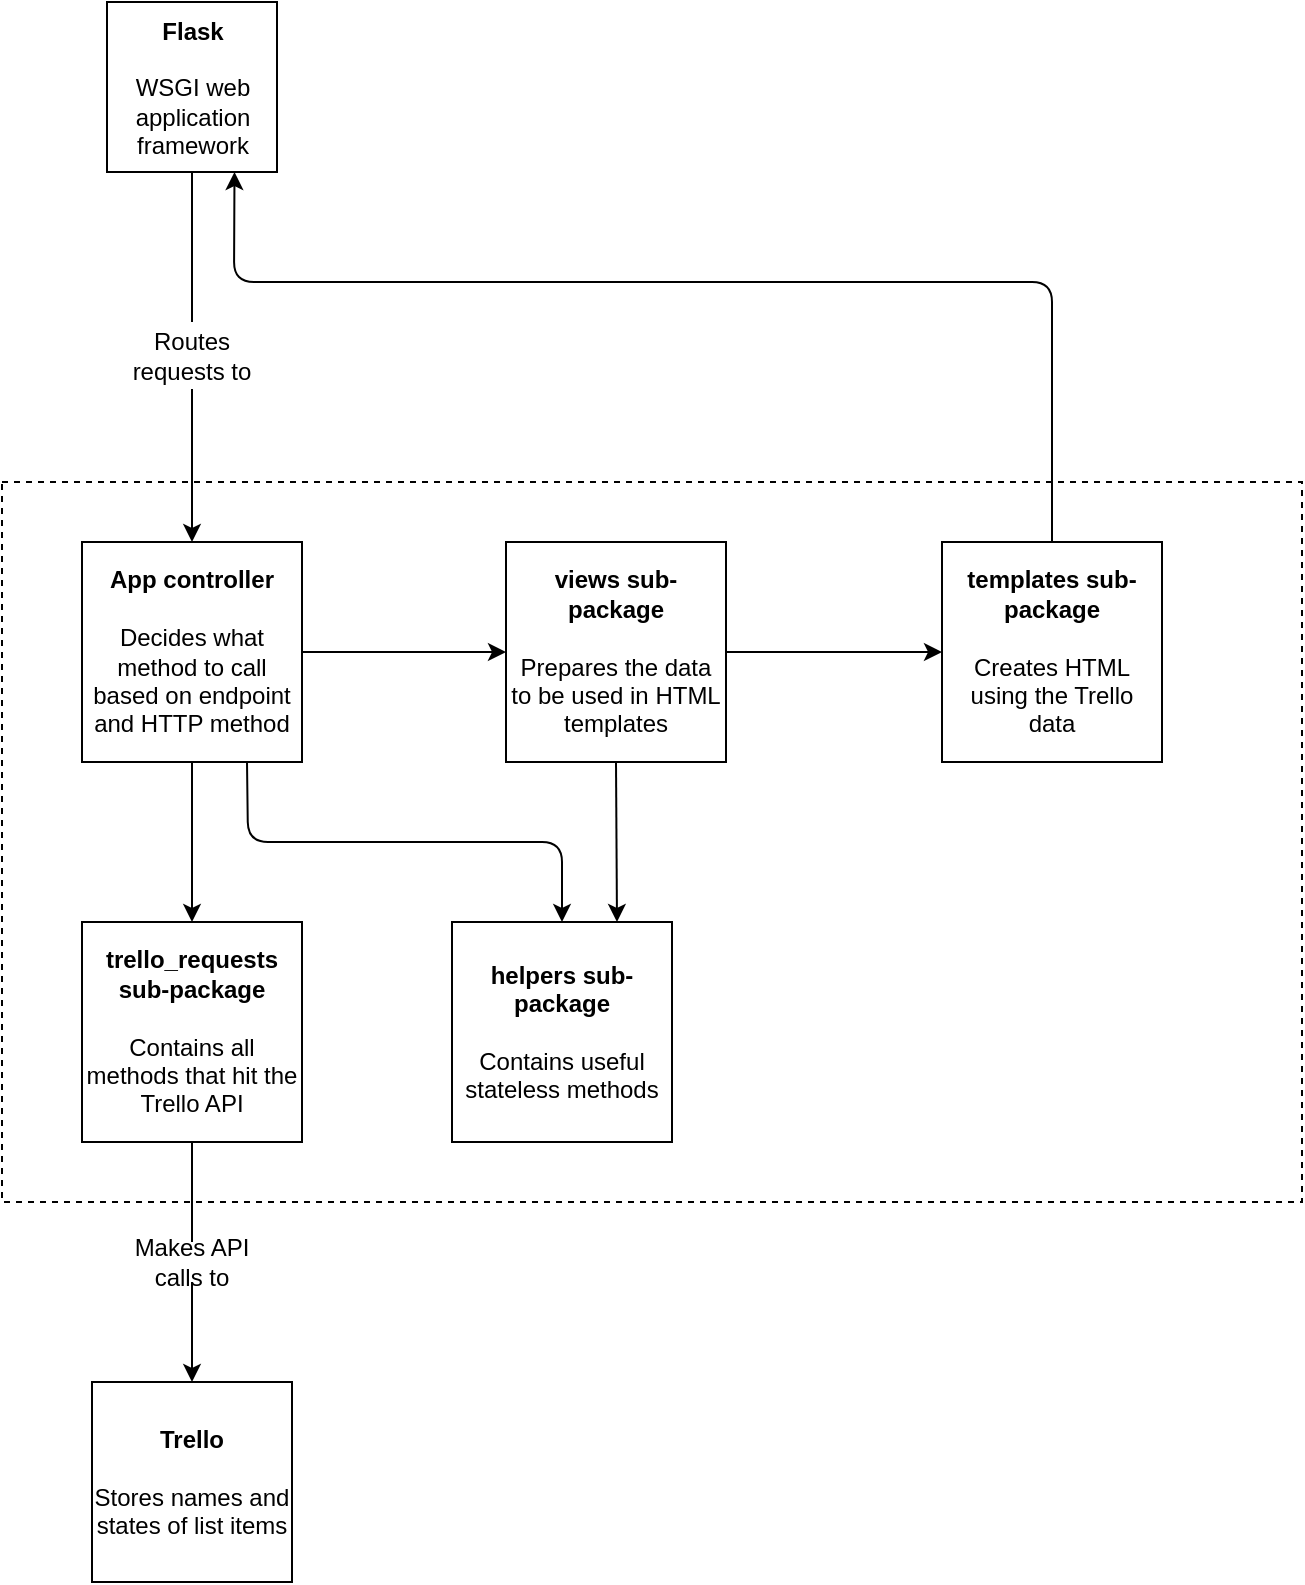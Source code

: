 <mxfile version="13.1.3" type="device"><diagram id="PvTWGDX6juW5-K4CSLLB" name="Page-1"><mxGraphModel dx="1038" dy="2868" grid="1" gridSize="10" guides="1" tooltips="1" connect="1" arrows="1" fold="1" page="1" pageScale="1" pageWidth="827" pageHeight="1169" math="0" shadow="0"><root><mxCell id="0"/><mxCell id="1" parent="0"/><mxCell id="tV7KsQyC2nR4ma7kN_uU-10" value="&lt;br&gt;" style="rounded=0;whiteSpace=wrap;html=1;fillColor=none;dashed=1;" vertex="1" parent="1"><mxGeometry x="120" y="-2020" width="650" height="360" as="geometry"/></mxCell><mxCell id="tV7KsQyC2nR4ma7kN_uU-1" value="&lt;b&gt;App controller&lt;/b&gt;&lt;br&gt;&lt;br&gt;Decides what method to call based on endpoint and HTTP method" style="whiteSpace=wrap;html=1;aspect=fixed;" vertex="1" parent="1"><mxGeometry x="160" y="-1990" width="110" height="110" as="geometry"/></mxCell><mxCell id="tV7KsQyC2nR4ma7kN_uU-2" value="&lt;b&gt;Flask&lt;/b&gt;&lt;br&gt;&lt;br&gt;WSGI web application framework" style="whiteSpace=wrap;html=1;aspect=fixed;" vertex="1" parent="1"><mxGeometry x="172.5" y="-2260" width="85" height="85" as="geometry"/></mxCell><mxCell id="tV7KsQyC2nR4ma7kN_uU-3" value="&lt;b&gt;Trello&lt;/b&gt;&lt;br&gt;&lt;br&gt;Stores names and states of list items" style="whiteSpace=wrap;html=1;aspect=fixed;" vertex="1" parent="1"><mxGeometry x="165" y="-1570" width="100" height="100" as="geometry"/></mxCell><mxCell id="tV7KsQyC2nR4ma7kN_uU-4" value="" style="endArrow=classic;html=1;exitX=0.5;exitY=1;exitDx=0;exitDy=0;entryX=0.5;entryY=0;entryDx=0;entryDy=0;" edge="1" parent="1" source="tV7KsQyC2nR4ma7kN_uU-6" target="tV7KsQyC2nR4ma7kN_uU-3"><mxGeometry width="50" height="50" relative="1" as="geometry"><mxPoint x="270" y="-1660" as="sourcePoint"/><mxPoint x="320" y="-1710" as="targetPoint"/></mxGeometry></mxCell><mxCell id="tV7KsQyC2nR4ma7kN_uU-5" value="" style="endArrow=classic;html=1;exitX=0.5;exitY=1;exitDx=0;exitDy=0;entryX=0.5;entryY=0;entryDx=0;entryDy=0;" edge="1" parent="1" source="tV7KsQyC2nR4ma7kN_uU-8" target="tV7KsQyC2nR4ma7kN_uU-1"><mxGeometry width="50" height="50" relative="1" as="geometry"><mxPoint x="330" y="-2116.5" as="sourcePoint"/><mxPoint x="380" y="-2166.5" as="targetPoint"/></mxGeometry></mxCell><mxCell id="tV7KsQyC2nR4ma7kN_uU-6" value="Makes API calls to" style="text;html=1;strokeColor=none;fillColor=none;align=center;verticalAlign=middle;whiteSpace=wrap;rounded=0;dashed=1;" vertex="1" parent="1"><mxGeometry x="185" y="-1640" width="60" height="20" as="geometry"/></mxCell><mxCell id="tV7KsQyC2nR4ma7kN_uU-7" value="" style="endArrow=none;html=1;exitX=0.5;exitY=1;exitDx=0;exitDy=0;entryX=0.5;entryY=0;entryDx=0;entryDy=0;endFill=0;" edge="1" parent="1" source="tV7KsQyC2nR4ma7kN_uU-17" target="tV7KsQyC2nR4ma7kN_uU-6"><mxGeometry width="50" height="50" relative="1" as="geometry"><mxPoint x="190" y="-1590" as="sourcePoint"/><mxPoint x="330" y="-1590" as="targetPoint"/></mxGeometry></mxCell><mxCell id="tV7KsQyC2nR4ma7kN_uU-8" value="Routes requests to" style="text;html=1;strokeColor=none;fillColor=none;align=center;verticalAlign=middle;whiteSpace=wrap;rounded=0;dashed=1;" vertex="1" parent="1"><mxGeometry x="180" y="-2100" width="70" height="33.5" as="geometry"/></mxCell><mxCell id="tV7KsQyC2nR4ma7kN_uU-9" value="" style="endArrow=none;html=1;exitX=0.5;exitY=0;exitDx=0;exitDy=0;entryX=0.5;entryY=1;entryDx=0;entryDy=0;" edge="1" parent="1" source="tV7KsQyC2nR4ma7kN_uU-8" target="tV7KsQyC2nR4ma7kN_uU-2"><mxGeometry width="50" height="50" relative="1" as="geometry"><mxPoint x="350" y="-2130" as="sourcePoint"/><mxPoint x="400" y="-2180" as="targetPoint"/></mxGeometry></mxCell><mxCell id="tV7KsQyC2nR4ma7kN_uU-17" value="&lt;b&gt;trello_requests sub-package&lt;/b&gt;&lt;br&gt;&lt;br&gt;Contains all methods that hit the Trello API" style="whiteSpace=wrap;html=1;aspect=fixed;" vertex="1" parent="1"><mxGeometry x="160" y="-1800" width="110" height="110" as="geometry"/></mxCell><mxCell id="tV7KsQyC2nR4ma7kN_uU-19" value="" style="endArrow=classic;html=1;exitX=0.5;exitY=1;exitDx=0;exitDy=0;entryX=0.5;entryY=0;entryDx=0;entryDy=0;" edge="1" parent="1" source="tV7KsQyC2nR4ma7kN_uU-1" target="tV7KsQyC2nR4ma7kN_uU-17"><mxGeometry width="50" height="50" relative="1" as="geometry"><mxPoint x="390" y="-1910" as="sourcePoint"/><mxPoint x="440" y="-1960" as="targetPoint"/></mxGeometry></mxCell><mxCell id="tV7KsQyC2nR4ma7kN_uU-20" value="&lt;b&gt;templates sub-package&lt;/b&gt;&lt;br&gt;&lt;br&gt;Creates HTML using the Trello data" style="whiteSpace=wrap;html=1;aspect=fixed;" vertex="1" parent="1"><mxGeometry x="590" y="-1990" width="110" height="110" as="geometry"/></mxCell><mxCell id="tV7KsQyC2nR4ma7kN_uU-21" value="" style="endArrow=classic;html=1;exitX=1;exitY=0.5;exitDx=0;exitDy=0;entryX=0;entryY=0.5;entryDx=0;entryDy=0;" edge="1" parent="1" source="tV7KsQyC2nR4ma7kN_uU-1" target="tV7KsQyC2nR4ma7kN_uU-29"><mxGeometry width="50" height="50" relative="1" as="geometry"><mxPoint x="390" y="-1960" as="sourcePoint"/><mxPoint x="440" y="-2010" as="targetPoint"/></mxGeometry></mxCell><mxCell id="tV7KsQyC2nR4ma7kN_uU-22" value="" style="endArrow=classic;html=1;entryX=0.75;entryY=1;entryDx=0;entryDy=0;exitX=0.5;exitY=0;exitDx=0;exitDy=0;" edge="1" parent="1" source="tV7KsQyC2nR4ma7kN_uU-20" target="tV7KsQyC2nR4ma7kN_uU-2"><mxGeometry width="50" height="50" relative="1" as="geometry"><mxPoint x="400" y="-1990" as="sourcePoint"/><mxPoint x="210" y="-2120" as="targetPoint"/><Array as="points"><mxPoint x="645" y="-2120"/><mxPoint x="236" y="-2120"/></Array></mxGeometry></mxCell><mxCell id="tV7KsQyC2nR4ma7kN_uU-26" value="&lt;b&gt;helpers sub-package&lt;/b&gt;&lt;br&gt;&lt;br&gt;Contains useful stateless methods" style="whiteSpace=wrap;html=1;aspect=fixed;" vertex="1" parent="1"><mxGeometry x="345" y="-1800" width="110" height="110" as="geometry"/></mxCell><mxCell id="tV7KsQyC2nR4ma7kN_uU-27" value="" style="endArrow=classic;html=1;exitX=0.75;exitY=1;exitDx=0;exitDy=0;entryX=0.5;entryY=0;entryDx=0;entryDy=0;" edge="1" parent="1" source="tV7KsQyC2nR4ma7kN_uU-1" target="tV7KsQyC2nR4ma7kN_uU-26"><mxGeometry width="50" height="50" relative="1" as="geometry"><mxPoint x="270" y="-1740" as="sourcePoint"/><mxPoint x="320" y="-1790" as="targetPoint"/><Array as="points"><mxPoint x="243" y="-1840"/><mxPoint x="400" y="-1840"/></Array></mxGeometry></mxCell><mxCell id="tV7KsQyC2nR4ma7kN_uU-29" value="&lt;b&gt;views sub-package&lt;/b&gt;&lt;br&gt;&lt;br&gt;Prepares the data to be used in HTML templates" style="whiteSpace=wrap;html=1;aspect=fixed;" vertex="1" parent="1"><mxGeometry x="372" y="-1990" width="110" height="110" as="geometry"/></mxCell><mxCell id="tV7KsQyC2nR4ma7kN_uU-32" value="" style="endArrow=classic;html=1;entryX=0;entryY=0.5;entryDx=0;entryDy=0;exitX=1;exitY=0.5;exitDx=0;exitDy=0;" edge="1" parent="1" source="tV7KsQyC2nR4ma7kN_uU-29" target="tV7KsQyC2nR4ma7kN_uU-20"><mxGeometry width="50" height="50" relative="1" as="geometry"><mxPoint x="390" y="-1890" as="sourcePoint"/><mxPoint x="440" y="-1940" as="targetPoint"/></mxGeometry></mxCell><mxCell id="tV7KsQyC2nR4ma7kN_uU-33" value="" style="endArrow=classic;html=1;exitX=0.5;exitY=1;exitDx=0;exitDy=0;entryX=0.75;entryY=0;entryDx=0;entryDy=0;" edge="1" parent="1" source="tV7KsQyC2nR4ma7kN_uU-29" target="tV7KsQyC2nR4ma7kN_uU-26"><mxGeometry width="50" height="50" relative="1" as="geometry"><mxPoint x="390" y="-1890" as="sourcePoint"/><mxPoint x="440" y="-1940" as="targetPoint"/></mxGeometry></mxCell></root></mxGraphModel></diagram></mxfile>